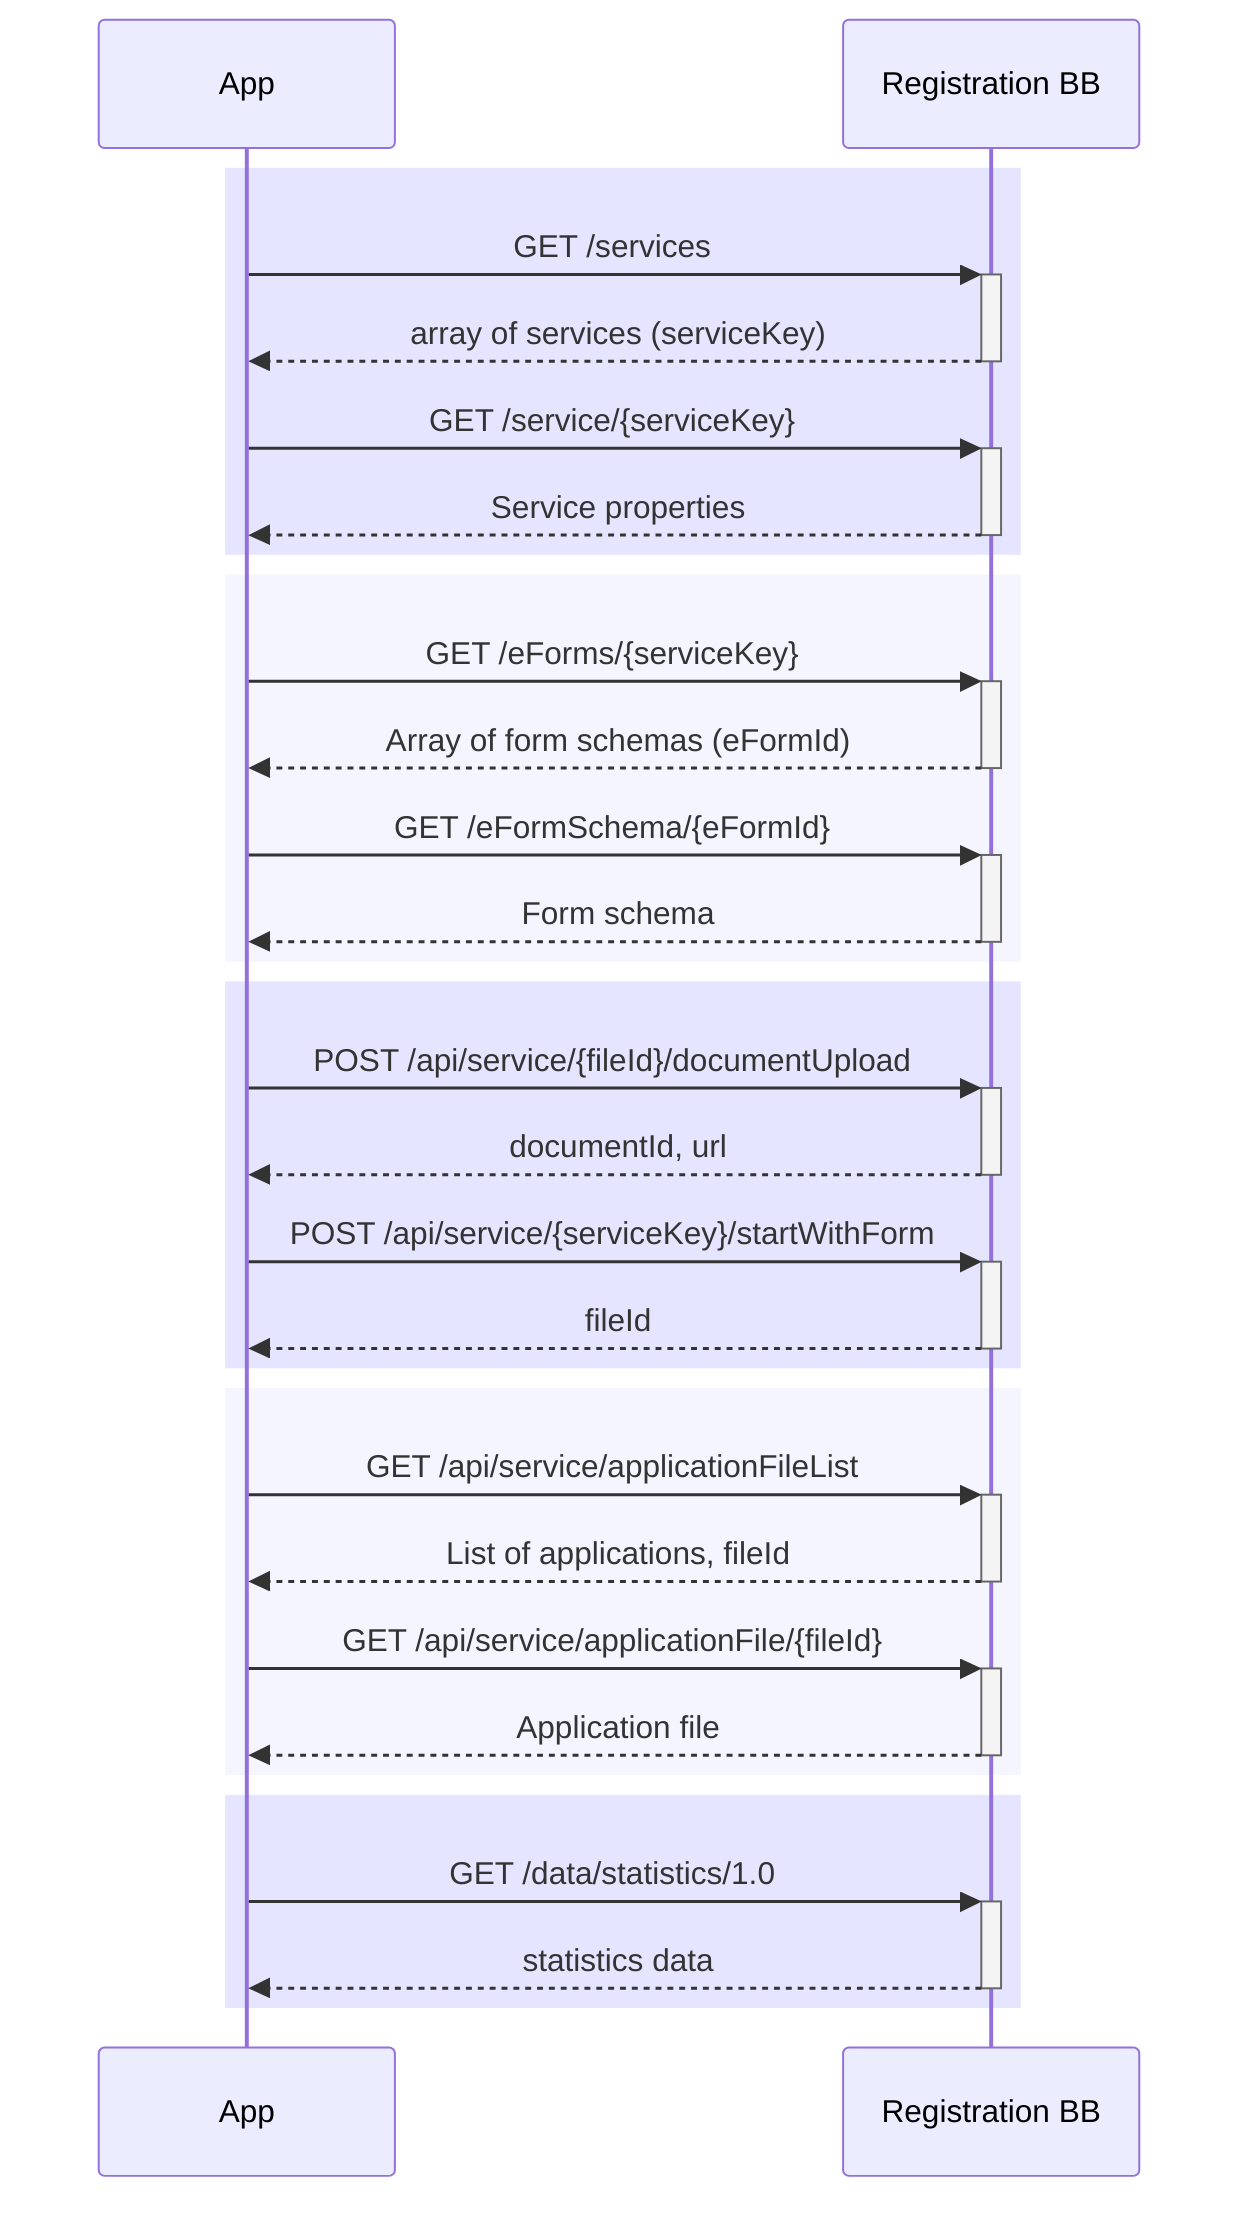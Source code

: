 sequenceDiagram
    rect rgba(0, 0, 255, .1)

    App->>+Registration BB: GET /services
    Registration BB-->>-App: array of services (serviceKey)
    
    App->>+Registration BB: GET /service/{serviceKey}
    Registration BB-->>-App: Service properties
    
    end
    rect rgba(204, 204, 255, .2)
    App->>+Registration BB: GET /eForms/{serviceKey}
    Registration BB-->>-App: Array of form schemas (eFormId)

    App->>+Registration BB: GET /eFormSchema/{eFormId}
    Registration BB-->>-App: Form schema 

    end

    rect rgba(0, 0, 255, .1)
    App->>+Registration BB: POST /api/service/{fileId}/documentUpload
    Registration BB-->>-App: documentId, url
    
    
    App->>+Registration BB: POST /api/service/{serviceKey}/startWithForm
    Registration BB-->>-App: fileId
    

    end

    rect rgba(204, 204, 255, .2)

    App->>+Registration BB: GET /api/service/applicationFileList
    Registration BB-->>-App: List of applications, fileId

    App->>+Registration BB: GET /api/service/applicationFile/{fileId}
    Registration BB-->>-App: Application file 

    end
    rect rgba(0, 0, 255, .1)
    App->>+Registration BB: GET /data/statistics/1.0
    Registration BB-->>-App: statistics data
    end